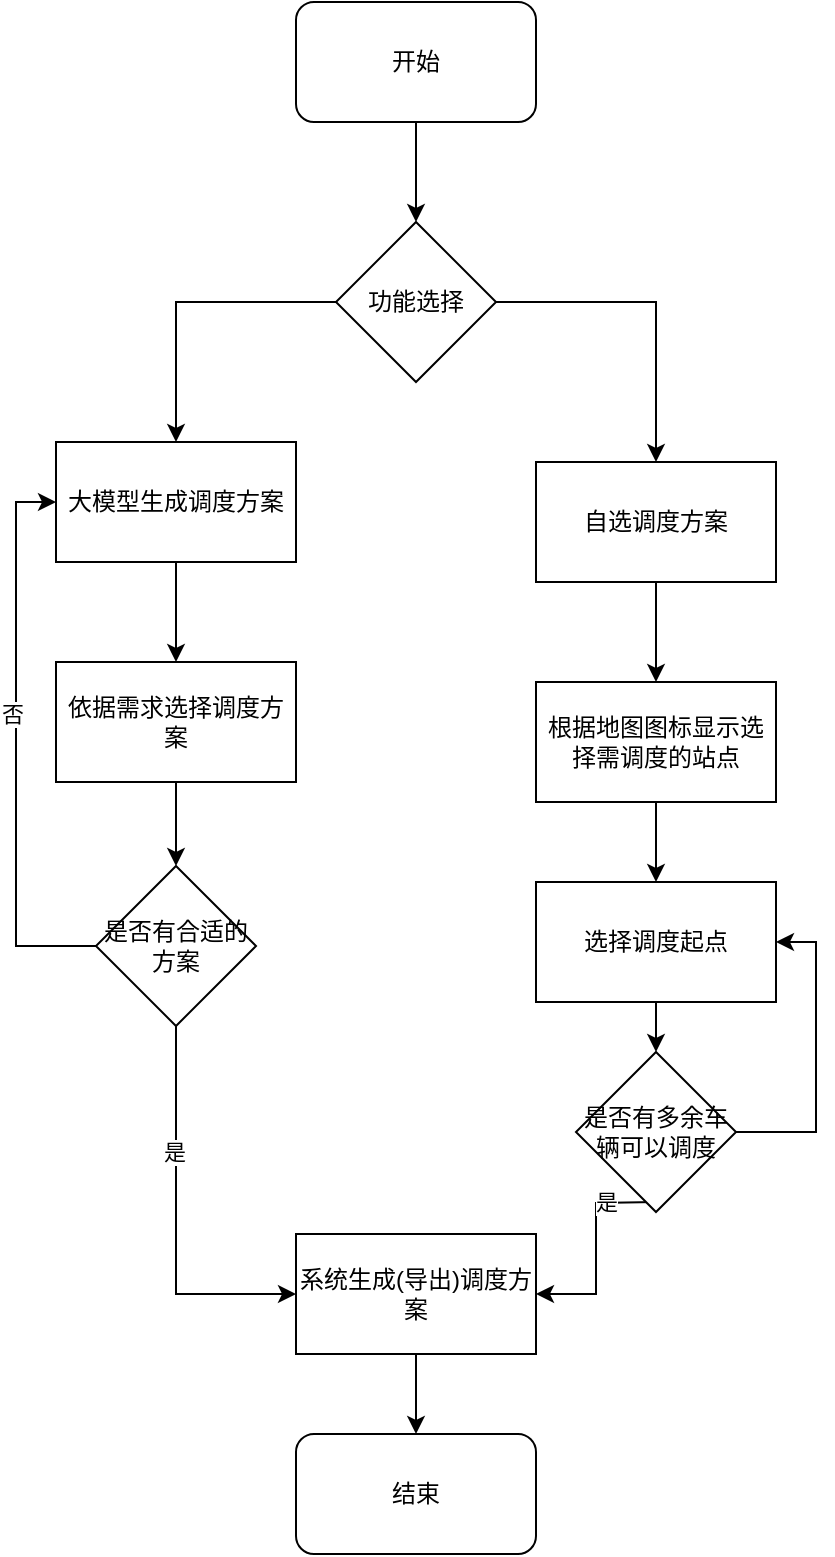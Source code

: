 <mxfile version="28.0.4">
  <diagram name="第 1 页" id="Hf-FmeLs_iZoB3GsfcC2">
    <mxGraphModel dx="1213" dy="828" grid="0" gridSize="10" guides="1" tooltips="1" connect="1" arrows="1" fold="1" page="1" pageScale="1" pageWidth="827" pageHeight="1169" math="0" shadow="0">
      <root>
        <mxCell id="0" />
        <mxCell id="1" parent="0" />
        <mxCell id="ysu3cGzSNul29TSKDkp8-8" style="edgeStyle=orthogonalEdgeStyle;rounded=0;orthogonalLoop=1;jettySize=auto;html=1;entryX=0.5;entryY=0;entryDx=0;entryDy=0;" parent="1" source="iolmOwqExxgTYIEw7617-1" target="ysu3cGzSNul29TSKDkp8-1" edge="1">
          <mxGeometry relative="1" as="geometry" />
        </mxCell>
        <mxCell id="iolmOwqExxgTYIEw7617-1" value="开始" style="rounded=1;whiteSpace=wrap;html=1;" parent="1" vertex="1">
          <mxGeometry x="360" y="30" width="120" height="60" as="geometry" />
        </mxCell>
        <mxCell id="iolmOwqExxgTYIEw7617-2" value="结束" style="rounded=1;whiteSpace=wrap;html=1;" parent="1" vertex="1">
          <mxGeometry x="360" y="746" width="120" height="60" as="geometry" />
        </mxCell>
        <mxCell id="ysu3cGzSNul29TSKDkp8-9" style="edgeStyle=orthogonalEdgeStyle;rounded=0;orthogonalLoop=1;jettySize=auto;html=1;entryX=0.5;entryY=0;entryDx=0;entryDy=0;" parent="1" source="ysu3cGzSNul29TSKDkp8-1" target="ysu3cGzSNul29TSKDkp8-2" edge="1">
          <mxGeometry relative="1" as="geometry" />
        </mxCell>
        <mxCell id="ysu3cGzSNul29TSKDkp8-10" style="edgeStyle=orthogonalEdgeStyle;rounded=0;orthogonalLoop=1;jettySize=auto;html=1;entryX=0.5;entryY=0;entryDx=0;entryDy=0;exitX=1;exitY=0.5;exitDx=0;exitDy=0;" parent="1" source="ysu3cGzSNul29TSKDkp8-1" target="ysu3cGzSNul29TSKDkp8-3" edge="1">
          <mxGeometry relative="1" as="geometry" />
        </mxCell>
        <mxCell id="ysu3cGzSNul29TSKDkp8-1" value="功能选择" style="rhombus;whiteSpace=wrap;html=1;" parent="1" vertex="1">
          <mxGeometry x="380" y="140" width="80" height="80" as="geometry" />
        </mxCell>
        <mxCell id="ysu3cGzSNul29TSKDkp8-13" style="edgeStyle=orthogonalEdgeStyle;rounded=0;orthogonalLoop=1;jettySize=auto;html=1;entryX=0.5;entryY=0;entryDx=0;entryDy=0;" parent="1" source="ysu3cGzSNul29TSKDkp8-2" target="ysu3cGzSNul29TSKDkp8-6" edge="1">
          <mxGeometry relative="1" as="geometry" />
        </mxCell>
        <mxCell id="ysu3cGzSNul29TSKDkp8-2" value="大模型生成调度方案" style="rounded=0;whiteSpace=wrap;html=1;" parent="1" vertex="1">
          <mxGeometry x="240" y="250" width="120" height="60" as="geometry" />
        </mxCell>
        <mxCell id="ysu3cGzSNul29TSKDkp8-14" style="edgeStyle=orthogonalEdgeStyle;rounded=0;orthogonalLoop=1;jettySize=auto;html=1;entryX=0.5;entryY=0;entryDx=0;entryDy=0;" parent="1" source="ysu3cGzSNul29TSKDkp8-3" target="ysu3cGzSNul29TSKDkp8-4" edge="1">
          <mxGeometry relative="1" as="geometry" />
        </mxCell>
        <mxCell id="ysu3cGzSNul29TSKDkp8-3" value="自选调度方案" style="rounded=0;whiteSpace=wrap;html=1;" parent="1" vertex="1">
          <mxGeometry x="480" y="260" width="120" height="60" as="geometry" />
        </mxCell>
        <mxCell id="ysu3cGzSNul29TSKDkp8-17" style="edgeStyle=orthogonalEdgeStyle;rounded=0;orthogonalLoop=1;jettySize=auto;html=1;" parent="1" source="ysu3cGzSNul29TSKDkp8-4" target="ysu3cGzSNul29TSKDkp8-16" edge="1">
          <mxGeometry relative="1" as="geometry" />
        </mxCell>
        <mxCell id="ysu3cGzSNul29TSKDkp8-4" value="根据地图图标显示选择需调度的站点" style="rounded=0;whiteSpace=wrap;html=1;" parent="1" vertex="1">
          <mxGeometry x="480" y="370" width="120" height="60" as="geometry" />
        </mxCell>
        <mxCell id="ysu3cGzSNul29TSKDkp8-39" style="edgeStyle=orthogonalEdgeStyle;rounded=0;orthogonalLoop=1;jettySize=auto;html=1;entryX=0.5;entryY=0;entryDx=0;entryDy=0;" parent="1" source="ysu3cGzSNul29TSKDkp8-6" target="ysu3cGzSNul29TSKDkp8-38" edge="1">
          <mxGeometry relative="1" as="geometry" />
        </mxCell>
        <mxCell id="ysu3cGzSNul29TSKDkp8-6" value="依据需求选择调度方案" style="rounded=0;whiteSpace=wrap;html=1;" parent="1" vertex="1">
          <mxGeometry x="240" y="360" width="120" height="60" as="geometry" />
        </mxCell>
        <mxCell id="ysu3cGzSNul29TSKDkp8-20" style="edgeStyle=orthogonalEdgeStyle;rounded=0;orthogonalLoop=1;jettySize=auto;html=1;entryX=0.5;entryY=0;entryDx=0;entryDy=0;" parent="1" source="ysu3cGzSNul29TSKDkp8-16" target="ysu3cGzSNul29TSKDkp8-19" edge="1">
          <mxGeometry relative="1" as="geometry" />
        </mxCell>
        <mxCell id="ysu3cGzSNul29TSKDkp8-16" value="选择调度起点" style="rounded=0;whiteSpace=wrap;html=1;" parent="1" vertex="1">
          <mxGeometry x="480" y="470" width="120" height="60" as="geometry" />
        </mxCell>
        <mxCell id="ysu3cGzSNul29TSKDkp8-27" style="edgeStyle=orthogonalEdgeStyle;rounded=0;orthogonalLoop=1;jettySize=auto;html=1;entryX=0.5;entryY=0;entryDx=0;entryDy=0;" parent="1" source="ysu3cGzSNul29TSKDkp8-18" target="iolmOwqExxgTYIEw7617-2" edge="1">
          <mxGeometry relative="1" as="geometry" />
        </mxCell>
        <mxCell id="ysu3cGzSNul29TSKDkp8-18" value="系统生成(导出)调度方案" style="rounded=0;whiteSpace=wrap;html=1;" parent="1" vertex="1">
          <mxGeometry x="360" y="646" width="120" height="60" as="geometry" />
        </mxCell>
        <mxCell id="ysu3cGzSNul29TSKDkp8-21" style="edgeStyle=orthogonalEdgeStyle;rounded=0;orthogonalLoop=1;jettySize=auto;html=1;entryX=1;entryY=0.5;entryDx=0;entryDy=0;exitX=1;exitY=0.5;exitDx=0;exitDy=0;" parent="1" source="ysu3cGzSNul29TSKDkp8-19" target="ysu3cGzSNul29TSKDkp8-16" edge="1">
          <mxGeometry relative="1" as="geometry">
            <Array as="points">
              <mxPoint x="620" y="595" />
              <mxPoint x="620" y="500" />
            </Array>
          </mxGeometry>
        </mxCell>
        <mxCell id="LPWR6Wr3p8Xp-KUQMCPL-1" style="edgeStyle=orthogonalEdgeStyle;rounded=0;orthogonalLoop=1;jettySize=auto;html=1;entryX=1;entryY=0.5;entryDx=0;entryDy=0;exitX=0.5;exitY=1;exitDx=0;exitDy=0;" edge="1" parent="1" target="ysu3cGzSNul29TSKDkp8-18">
          <mxGeometry relative="1" as="geometry">
            <mxPoint x="540" y="630" as="sourcePoint" />
          </mxGeometry>
        </mxCell>
        <mxCell id="LPWR6Wr3p8Xp-KUQMCPL-2" value="是" style="edgeLabel;html=1;align=center;verticalAlign=middle;resizable=0;points=[];" vertex="1" connectable="0" parent="LPWR6Wr3p8Xp-KUQMCPL-1">
          <mxGeometry x="-0.53" y="-1" relative="1" as="geometry">
            <mxPoint as="offset" />
          </mxGeometry>
        </mxCell>
        <mxCell id="ysu3cGzSNul29TSKDkp8-19" value="是否有多余车辆可以调度" style="rhombus;whiteSpace=wrap;html=1;" parent="1" vertex="1">
          <mxGeometry x="500" y="555" width="80" height="80" as="geometry" />
        </mxCell>
        <mxCell id="ysu3cGzSNul29TSKDkp8-40" style="edgeStyle=orthogonalEdgeStyle;rounded=0;orthogonalLoop=1;jettySize=auto;html=1;entryX=0;entryY=0.5;entryDx=0;entryDy=0;exitX=0;exitY=0.5;exitDx=0;exitDy=0;" parent="1" source="ysu3cGzSNul29TSKDkp8-38" target="ysu3cGzSNul29TSKDkp8-2" edge="1">
          <mxGeometry relative="1" as="geometry" />
        </mxCell>
        <mxCell id="ysu3cGzSNul29TSKDkp8-41" value="否" style="edgeLabel;html=1;align=center;verticalAlign=middle;resizable=0;points=[];" parent="ysu3cGzSNul29TSKDkp8-40" vertex="1" connectable="0">
          <mxGeometry x="0.111" y="2" relative="1" as="geometry">
            <mxPoint as="offset" />
          </mxGeometry>
        </mxCell>
        <mxCell id="ysu3cGzSNul29TSKDkp8-42" style="edgeStyle=orthogonalEdgeStyle;rounded=0;orthogonalLoop=1;jettySize=auto;html=1;entryX=0;entryY=0.5;entryDx=0;entryDy=0;exitX=0.5;exitY=1;exitDx=0;exitDy=0;" parent="1" source="ysu3cGzSNul29TSKDkp8-38" target="ysu3cGzSNul29TSKDkp8-18" edge="1">
          <mxGeometry relative="1" as="geometry" />
        </mxCell>
        <mxCell id="ysu3cGzSNul29TSKDkp8-43" value="是" style="edgeLabel;html=1;align=center;verticalAlign=middle;resizable=0;points=[];" parent="ysu3cGzSNul29TSKDkp8-42" vertex="1" connectable="0">
          <mxGeometry x="-0.357" y="-1" relative="1" as="geometry">
            <mxPoint as="offset" />
          </mxGeometry>
        </mxCell>
        <mxCell id="ysu3cGzSNul29TSKDkp8-38" value="是否有合适的方案" style="rhombus;whiteSpace=wrap;html=1;" parent="1" vertex="1">
          <mxGeometry x="260" y="462" width="80" height="80" as="geometry" />
        </mxCell>
      </root>
    </mxGraphModel>
  </diagram>
</mxfile>
